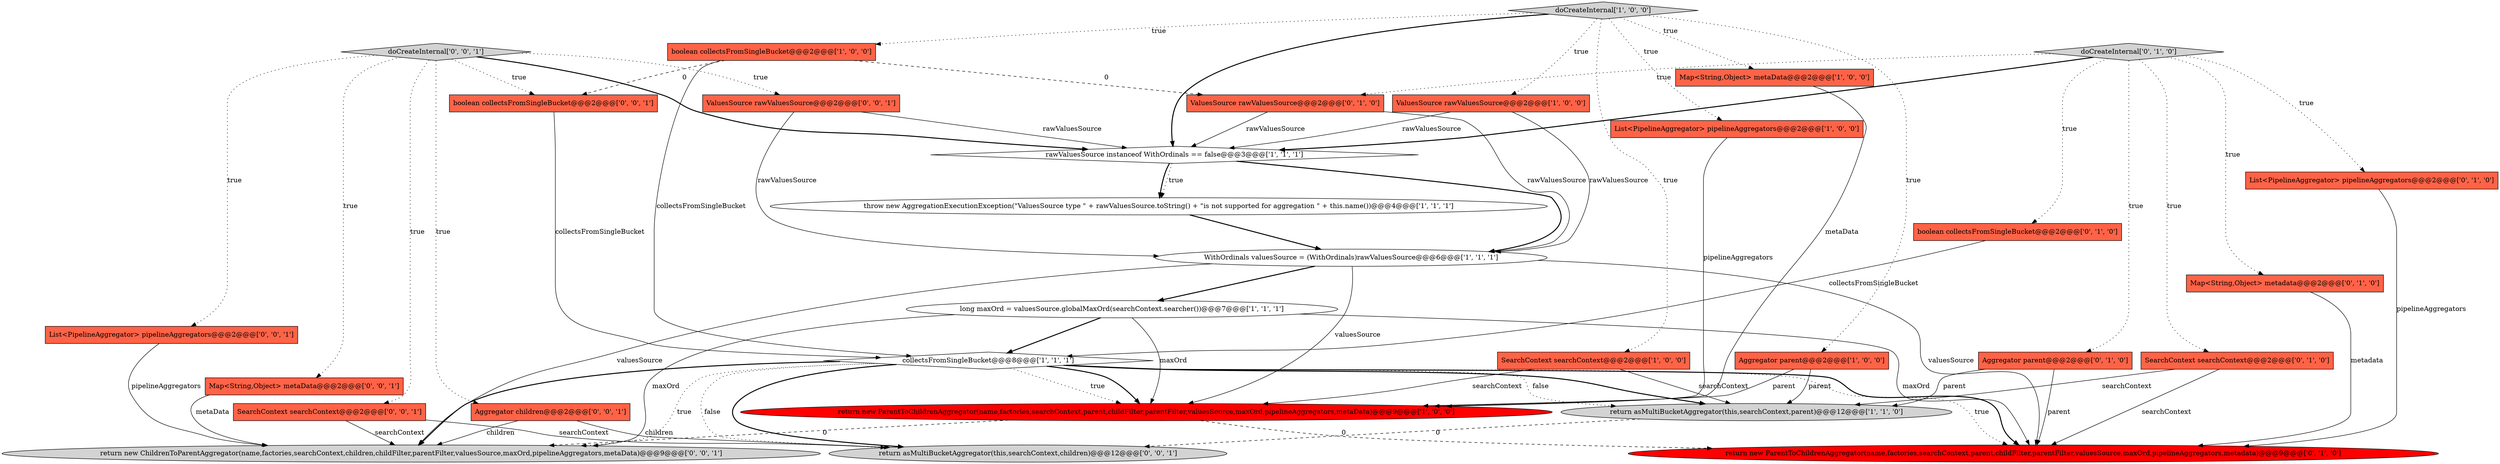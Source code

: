 digraph {
18 [style = filled, label = "List<PipelineAggregator> pipelineAggregators@@@2@@@['0', '1', '0']", fillcolor = tomato, shape = box image = "AAA0AAABBB2BBB"];
19 [style = filled, label = "boolean collectsFromSingleBucket@@@2@@@['0', '1', '0']", fillcolor = tomato, shape = box image = "AAA0AAABBB2BBB"];
6 [style = filled, label = "Map<String,Object> metaData@@@2@@@['1', '0', '0']", fillcolor = tomato, shape = box image = "AAA0AAABBB1BBB"];
8 [style = filled, label = "ValuesSource rawValuesSource@@@2@@@['1', '0', '0']", fillcolor = tomato, shape = box image = "AAA0AAABBB1BBB"];
9 [style = filled, label = "Aggregator parent@@@2@@@['1', '0', '0']", fillcolor = tomato, shape = box image = "AAA0AAABBB1BBB"];
11 [style = filled, label = "boolean collectsFromSingleBucket@@@2@@@['1', '0', '0']", fillcolor = tomato, shape = box image = "AAA1AAABBB1BBB"];
26 [style = filled, label = "doCreateInternal['0', '0', '1']", fillcolor = lightgray, shape = diamond image = "AAA0AAABBB3BBB"];
27 [style = filled, label = "ValuesSource rawValuesSource@@@2@@@['0', '0', '1']", fillcolor = tomato, shape = box image = "AAA0AAABBB3BBB"];
22 [style = filled, label = "SearchContext searchContext@@@2@@@['0', '0', '1']", fillcolor = tomato, shape = box image = "AAA0AAABBB3BBB"];
1 [style = filled, label = "rawValuesSource instanceof WithOrdinals == false@@@3@@@['1', '1', '1']", fillcolor = white, shape = diamond image = "AAA0AAABBB1BBB"];
3 [style = filled, label = "WithOrdinals valuesSource = (WithOrdinals)rawValuesSource@@@6@@@['1', '1', '1']", fillcolor = white, shape = ellipse image = "AAA0AAABBB1BBB"];
12 [style = filled, label = "doCreateInternal['1', '0', '0']", fillcolor = lightgray, shape = diamond image = "AAA0AAABBB1BBB"];
17 [style = filled, label = "SearchContext searchContext@@@2@@@['0', '1', '0']", fillcolor = tomato, shape = box image = "AAA0AAABBB2BBB"];
28 [style = filled, label = "Aggregator children@@@2@@@['0', '0', '1']", fillcolor = tomato, shape = box image = "AAA0AAABBB3BBB"];
20 [style = filled, label = "Map<String,Object> metadata@@@2@@@['0', '1', '0']", fillcolor = tomato, shape = box image = "AAA0AAABBB2BBB"];
21 [style = filled, label = "ValuesSource rawValuesSource@@@2@@@['0', '1', '0']", fillcolor = tomato, shape = box image = "AAA1AAABBB2BBB"];
2 [style = filled, label = "throw new AggregationExecutionException(\"ValuesSource type \" + rawValuesSource.toString() + \"is not supported for aggregation \" + this.name())@@@4@@@['1', '1', '1']", fillcolor = white, shape = ellipse image = "AAA0AAABBB1BBB"];
25 [style = filled, label = "List<PipelineAggregator> pipelineAggregators@@@2@@@['0', '0', '1']", fillcolor = tomato, shape = box image = "AAA0AAABBB3BBB"];
30 [style = filled, label = "return asMultiBucketAggregator(this,searchContext,children)@@@12@@@['0', '0', '1']", fillcolor = lightgray, shape = ellipse image = "AAA0AAABBB3BBB"];
15 [style = filled, label = "doCreateInternal['0', '1', '0']", fillcolor = lightgray, shape = diamond image = "AAA0AAABBB2BBB"];
23 [style = filled, label = "return new ChildrenToParentAggregator(name,factories,searchContext,children,childFilter,parentFilter,valuesSource,maxOrd,pipelineAggregators,metaData)@@@9@@@['0', '0', '1']", fillcolor = lightgray, shape = ellipse image = "AAA0AAABBB3BBB"];
0 [style = filled, label = "List<PipelineAggregator> pipelineAggregators@@@2@@@['1', '0', '0']", fillcolor = tomato, shape = box image = "AAA0AAABBB1BBB"];
24 [style = filled, label = "Map<String,Object> metaData@@@2@@@['0', '0', '1']", fillcolor = tomato, shape = box image = "AAA0AAABBB3BBB"];
5 [style = filled, label = "return new ParentToChildrenAggregator(name,factories,searchContext,parent,childFilter,parentFilter,valuesSource,maxOrd,pipelineAggregators,metaData)@@@9@@@['1', '0', '0']", fillcolor = red, shape = ellipse image = "AAA1AAABBB1BBB"];
13 [style = filled, label = "collectsFromSingleBucket@@@8@@@['1', '1', '1']", fillcolor = white, shape = diamond image = "AAA0AAABBB1BBB"];
29 [style = filled, label = "boolean collectsFromSingleBucket@@@2@@@['0', '0', '1']", fillcolor = tomato, shape = box image = "AAA0AAABBB3BBB"];
7 [style = filled, label = "long maxOrd = valuesSource.globalMaxOrd(searchContext.searcher())@@@7@@@['1', '1', '1']", fillcolor = white, shape = ellipse image = "AAA0AAABBB1BBB"];
4 [style = filled, label = "SearchContext searchContext@@@2@@@['1', '0', '0']", fillcolor = tomato, shape = box image = "AAA0AAABBB1BBB"];
14 [style = filled, label = "Aggregator parent@@@2@@@['0', '1', '0']", fillcolor = tomato, shape = box image = "AAA0AAABBB2BBB"];
10 [style = filled, label = "return asMultiBucketAggregator(this,searchContext,parent)@@@12@@@['1', '1', '0']", fillcolor = lightgray, shape = ellipse image = "AAA0AAABBB1BBB"];
16 [style = filled, label = "return new ParentToChildrenAggregator(name,factories,searchContext,parent,childFilter,parentFilter,valuesSource,maxOrd,pipelineAggregators,metadata)@@@9@@@['0', '1', '0']", fillcolor = red, shape = ellipse image = "AAA1AAABBB2BBB"];
7->13 [style = bold, label=""];
8->3 [style = solid, label="rawValuesSource"];
8->1 [style = solid, label="rawValuesSource"];
0->5 [style = solid, label="pipelineAggregators"];
3->16 [style = solid, label="valuesSource"];
20->16 [style = solid, label="metadata"];
13->16 [style = dotted, label="true"];
13->10 [style = bold, label=""];
4->5 [style = solid, label="searchContext"];
13->30 [style = dotted, label="false"];
24->23 [style = solid, label="metaData"];
12->8 [style = dotted, label="true"];
26->25 [style = dotted, label="true"];
5->23 [style = dashed, label="0"];
26->27 [style = dotted, label="true"];
2->3 [style = bold, label=""];
28->23 [style = solid, label="children"];
9->10 [style = solid, label="parent"];
15->18 [style = dotted, label="true"];
9->5 [style = solid, label="parent"];
26->1 [style = bold, label=""];
1->3 [style = bold, label=""];
11->29 [style = dashed, label="0"];
14->10 [style = solid, label="parent"];
15->20 [style = dotted, label="true"];
13->5 [style = dotted, label="true"];
21->3 [style = solid, label="rawValuesSource"];
14->16 [style = solid, label="parent"];
3->23 [style = solid, label="valuesSource"];
26->22 [style = dotted, label="true"];
15->21 [style = dotted, label="true"];
15->14 [style = dotted, label="true"];
17->16 [style = solid, label="searchContext"];
13->30 [style = bold, label=""];
12->1 [style = bold, label=""];
13->16 [style = bold, label=""];
3->5 [style = solid, label="valuesSource"];
13->23 [style = dotted, label="true"];
12->11 [style = dotted, label="true"];
15->17 [style = dotted, label="true"];
5->16 [style = dashed, label="0"];
27->3 [style = solid, label="rawValuesSource"];
7->16 [style = solid, label="maxOrd"];
10->30 [style = dashed, label="0"];
11->13 [style = solid, label="collectsFromSingleBucket"];
3->7 [style = bold, label=""];
12->6 [style = dotted, label="true"];
15->1 [style = bold, label=""];
15->19 [style = dotted, label="true"];
26->28 [style = dotted, label="true"];
27->1 [style = solid, label="rawValuesSource"];
26->24 [style = dotted, label="true"];
17->10 [style = solid, label="searchContext"];
22->30 [style = solid, label="searchContext"];
13->23 [style = bold, label=""];
13->5 [style = bold, label=""];
12->0 [style = dotted, label="true"];
26->29 [style = dotted, label="true"];
18->16 [style = solid, label="pipelineAggregators"];
4->10 [style = solid, label="searchContext"];
22->23 [style = solid, label="searchContext"];
13->10 [style = dotted, label="false"];
12->4 [style = dotted, label="true"];
25->23 [style = solid, label="pipelineAggregators"];
7->23 [style = solid, label="maxOrd"];
1->2 [style = bold, label=""];
19->13 [style = solid, label="collectsFromSingleBucket"];
1->2 [style = dotted, label="true"];
28->30 [style = solid, label="children"];
21->1 [style = solid, label="rawValuesSource"];
6->5 [style = solid, label="metaData"];
7->5 [style = solid, label="maxOrd"];
12->9 [style = dotted, label="true"];
29->13 [style = solid, label="collectsFromSingleBucket"];
11->21 [style = dashed, label="0"];
}
